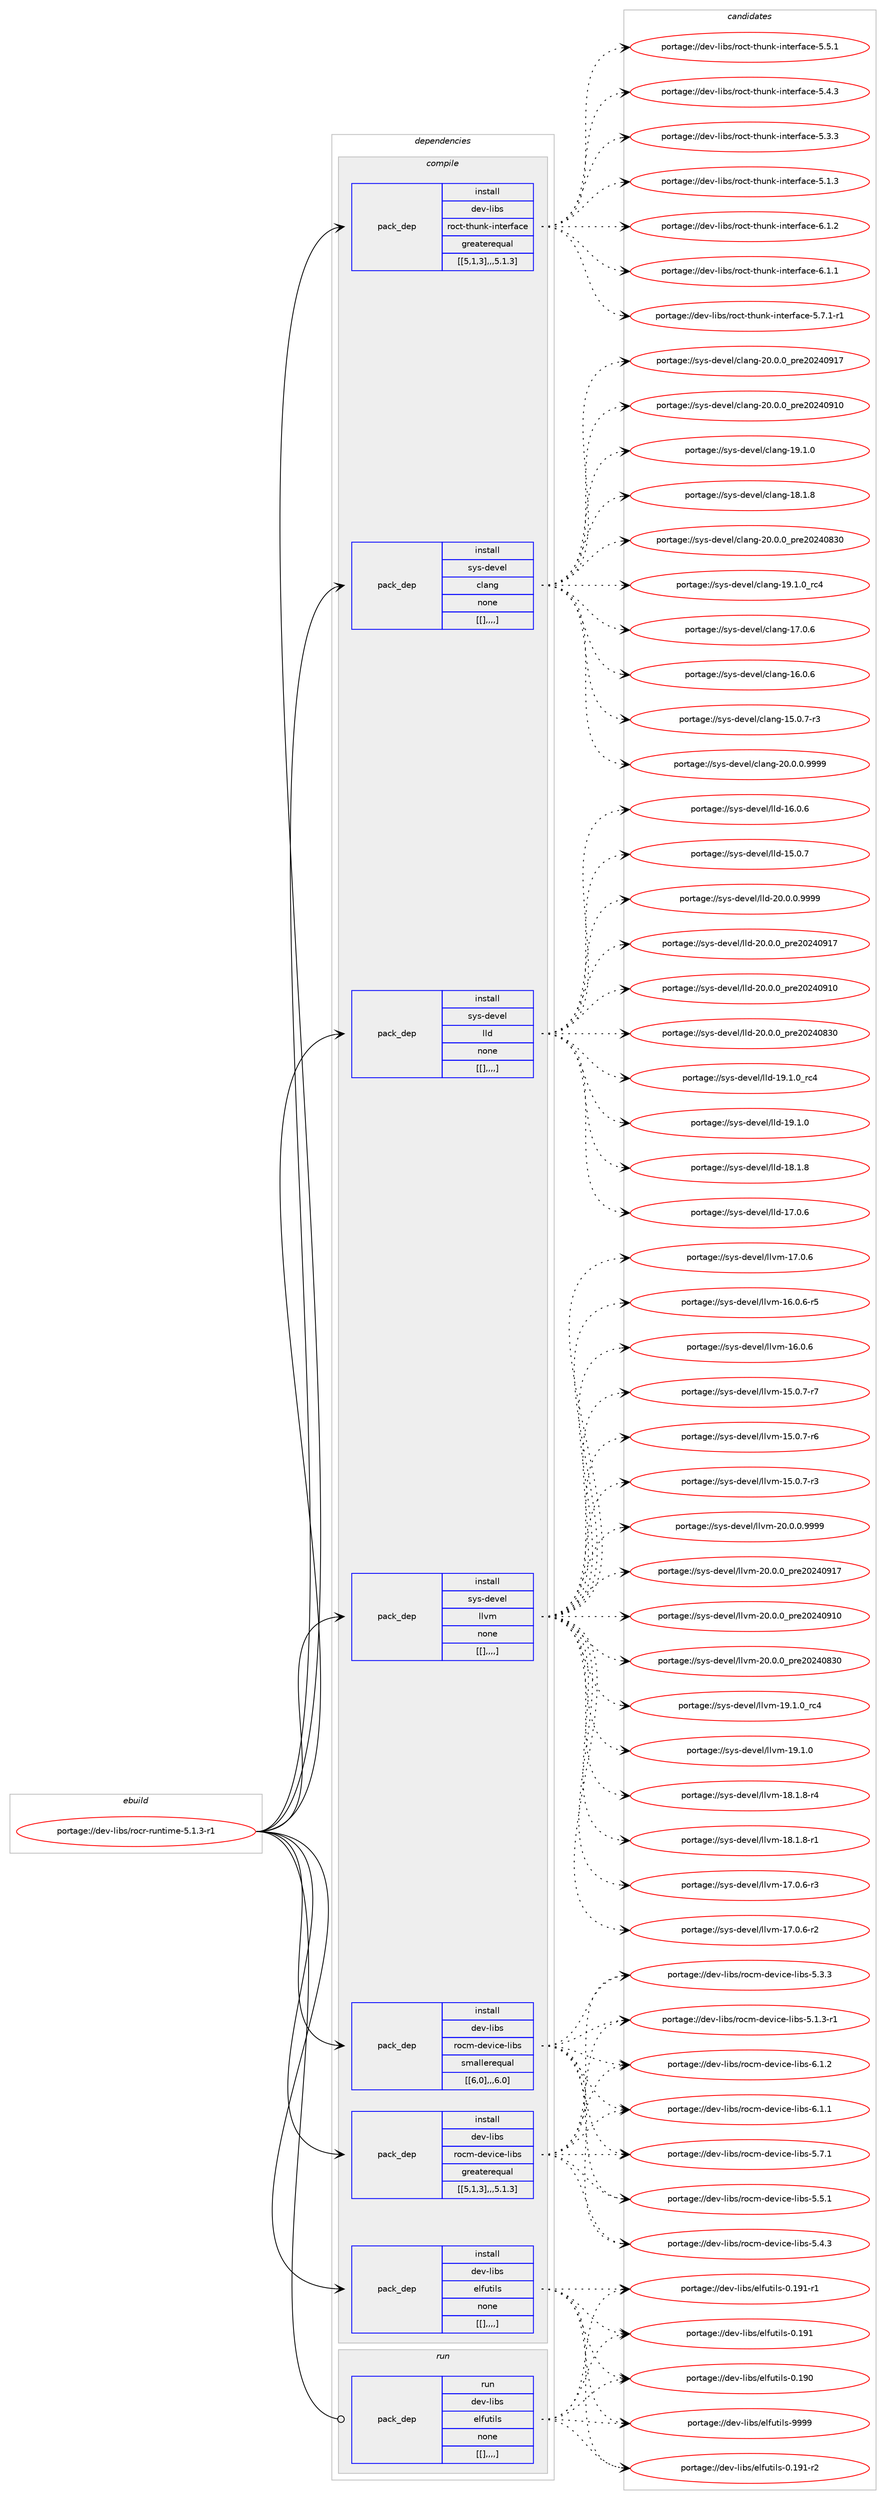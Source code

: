 digraph prolog {

# *************
# Graph options
# *************

newrank=true;
concentrate=true;
compound=true;
graph [rankdir=LR,fontname=Helvetica,fontsize=10,ranksep=1.5];#, ranksep=2.5, nodesep=0.2];
edge  [arrowhead=vee];
node  [fontname=Helvetica,fontsize=10];

# **********
# The ebuild
# **********

subgraph cluster_leftcol {
color=gray;
label=<<i>ebuild</i>>;
id [label="portage://dev-libs/rocr-runtime-5.1.3-r1", color=red, width=4, href="../dev-libs/rocr-runtime-5.1.3-r1.svg"];
}

# ****************
# The dependencies
# ****************

subgraph cluster_midcol {
color=gray;
label=<<i>dependencies</i>>;
subgraph cluster_compile {
fillcolor="#eeeeee";
style=filled;
label=<<i>compile</i>>;
subgraph pack85204 {
dependency115405 [label=<<TABLE BORDER="0" CELLBORDER="1" CELLSPACING="0" CELLPADDING="4" WIDTH="220"><TR><TD ROWSPAN="6" CELLPADDING="30">pack_dep</TD></TR><TR><TD WIDTH="110">install</TD></TR><TR><TD>dev-libs</TD></TR><TR><TD>elfutils</TD></TR><TR><TD>none</TD></TR><TR><TD>[[],,,,]</TD></TR></TABLE>>, shape=none, color=blue];
}
id:e -> dependency115405:w [weight=20,style="solid",arrowhead="vee"];
subgraph pack85205 {
dependency115406 [label=<<TABLE BORDER="0" CELLBORDER="1" CELLSPACING="0" CELLPADDING="4" WIDTH="220"><TR><TD ROWSPAN="6" CELLPADDING="30">pack_dep</TD></TR><TR><TD WIDTH="110">install</TD></TR><TR><TD>dev-libs</TD></TR><TR><TD>rocm-device-libs</TD></TR><TR><TD>greaterequal</TD></TR><TR><TD>[[5,1,3],,,5.1.3]</TD></TR></TABLE>>, shape=none, color=blue];
}
id:e -> dependency115406:w [weight=20,style="solid",arrowhead="vee"];
subgraph pack85206 {
dependency115407 [label=<<TABLE BORDER="0" CELLBORDER="1" CELLSPACING="0" CELLPADDING="4" WIDTH="220"><TR><TD ROWSPAN="6" CELLPADDING="30">pack_dep</TD></TR><TR><TD WIDTH="110">install</TD></TR><TR><TD>dev-libs</TD></TR><TR><TD>rocm-device-libs</TD></TR><TR><TD>smallerequal</TD></TR><TR><TD>[[6,0],,,6.0]</TD></TR></TABLE>>, shape=none, color=blue];
}
id:e -> dependency115407:w [weight=20,style="solid",arrowhead="vee"];
subgraph pack85207 {
dependency115408 [label=<<TABLE BORDER="0" CELLBORDER="1" CELLSPACING="0" CELLPADDING="4" WIDTH="220"><TR><TD ROWSPAN="6" CELLPADDING="30">pack_dep</TD></TR><TR><TD WIDTH="110">install</TD></TR><TR><TD>dev-libs</TD></TR><TR><TD>roct-thunk-interface</TD></TR><TR><TD>greaterequal</TD></TR><TR><TD>[[5,1,3],,,5.1.3]</TD></TR></TABLE>>, shape=none, color=blue];
}
id:e -> dependency115408:w [weight=20,style="solid",arrowhead="vee"];
subgraph pack85208 {
dependency115409 [label=<<TABLE BORDER="0" CELLBORDER="1" CELLSPACING="0" CELLPADDING="4" WIDTH="220"><TR><TD ROWSPAN="6" CELLPADDING="30">pack_dep</TD></TR><TR><TD WIDTH="110">install</TD></TR><TR><TD>sys-devel</TD></TR><TR><TD>clang</TD></TR><TR><TD>none</TD></TR><TR><TD>[[],,,,]</TD></TR></TABLE>>, shape=none, color=blue];
}
id:e -> dependency115409:w [weight=20,style="solid",arrowhead="vee"];
subgraph pack85209 {
dependency115410 [label=<<TABLE BORDER="0" CELLBORDER="1" CELLSPACING="0" CELLPADDING="4" WIDTH="220"><TR><TD ROWSPAN="6" CELLPADDING="30">pack_dep</TD></TR><TR><TD WIDTH="110">install</TD></TR><TR><TD>sys-devel</TD></TR><TR><TD>lld</TD></TR><TR><TD>none</TD></TR><TR><TD>[[],,,,]</TD></TR></TABLE>>, shape=none, color=blue];
}
id:e -> dependency115410:w [weight=20,style="solid",arrowhead="vee"];
subgraph pack85210 {
dependency115411 [label=<<TABLE BORDER="0" CELLBORDER="1" CELLSPACING="0" CELLPADDING="4" WIDTH="220"><TR><TD ROWSPAN="6" CELLPADDING="30">pack_dep</TD></TR><TR><TD WIDTH="110">install</TD></TR><TR><TD>sys-devel</TD></TR><TR><TD>llvm</TD></TR><TR><TD>none</TD></TR><TR><TD>[[],,,,]</TD></TR></TABLE>>, shape=none, color=blue];
}
id:e -> dependency115411:w [weight=20,style="solid",arrowhead="vee"];
}
subgraph cluster_compileandrun {
fillcolor="#eeeeee";
style=filled;
label=<<i>compile and run</i>>;
}
subgraph cluster_run {
fillcolor="#eeeeee";
style=filled;
label=<<i>run</i>>;
subgraph pack85211 {
dependency115412 [label=<<TABLE BORDER="0" CELLBORDER="1" CELLSPACING="0" CELLPADDING="4" WIDTH="220"><TR><TD ROWSPAN="6" CELLPADDING="30">pack_dep</TD></TR><TR><TD WIDTH="110">run</TD></TR><TR><TD>dev-libs</TD></TR><TR><TD>elfutils</TD></TR><TR><TD>none</TD></TR><TR><TD>[[],,,,]</TD></TR></TABLE>>, shape=none, color=blue];
}
id:e -> dependency115412:w [weight=20,style="solid",arrowhead="odot"];
}
}

# **************
# The candidates
# **************

subgraph cluster_choices {
rank=same;
color=gray;
label=<<i>candidates</i>>;

subgraph choice85204 {
color=black;
nodesep=1;
choice1001011184510810598115471011081021171161051081154557575757 [label="portage://dev-libs/elfutils-9999", color=red, width=4,href="../dev-libs/elfutils-9999.svg"];
choice1001011184510810598115471011081021171161051081154548464957494511450 [label="portage://dev-libs/elfutils-0.191-r2", color=red, width=4,href="../dev-libs/elfutils-0.191-r2.svg"];
choice1001011184510810598115471011081021171161051081154548464957494511449 [label="portage://dev-libs/elfutils-0.191-r1", color=red, width=4,href="../dev-libs/elfutils-0.191-r1.svg"];
choice100101118451081059811547101108102117116105108115454846495749 [label="portage://dev-libs/elfutils-0.191", color=red, width=4,href="../dev-libs/elfutils-0.191.svg"];
choice100101118451081059811547101108102117116105108115454846495748 [label="portage://dev-libs/elfutils-0.190", color=red, width=4,href="../dev-libs/elfutils-0.190.svg"];
dependency115405:e -> choice1001011184510810598115471011081021171161051081154557575757:w [style=dotted,weight="100"];
dependency115405:e -> choice1001011184510810598115471011081021171161051081154548464957494511450:w [style=dotted,weight="100"];
dependency115405:e -> choice1001011184510810598115471011081021171161051081154548464957494511449:w [style=dotted,weight="100"];
dependency115405:e -> choice100101118451081059811547101108102117116105108115454846495749:w [style=dotted,weight="100"];
dependency115405:e -> choice100101118451081059811547101108102117116105108115454846495748:w [style=dotted,weight="100"];
}
subgraph choice85205 {
color=black;
nodesep=1;
choice1001011184510810598115471141119910945100101118105991014510810598115455446494650 [label="portage://dev-libs/rocm-device-libs-6.1.2", color=red, width=4,href="../dev-libs/rocm-device-libs-6.1.2.svg"];
choice1001011184510810598115471141119910945100101118105991014510810598115455446494649 [label="portage://dev-libs/rocm-device-libs-6.1.1", color=red, width=4,href="../dev-libs/rocm-device-libs-6.1.1.svg"];
choice1001011184510810598115471141119910945100101118105991014510810598115455346554649 [label="portage://dev-libs/rocm-device-libs-5.7.1", color=red, width=4,href="../dev-libs/rocm-device-libs-5.7.1.svg"];
choice1001011184510810598115471141119910945100101118105991014510810598115455346534649 [label="portage://dev-libs/rocm-device-libs-5.5.1", color=red, width=4,href="../dev-libs/rocm-device-libs-5.5.1.svg"];
choice1001011184510810598115471141119910945100101118105991014510810598115455346524651 [label="portage://dev-libs/rocm-device-libs-5.4.3", color=red, width=4,href="../dev-libs/rocm-device-libs-5.4.3.svg"];
choice1001011184510810598115471141119910945100101118105991014510810598115455346514651 [label="portage://dev-libs/rocm-device-libs-5.3.3", color=red, width=4,href="../dev-libs/rocm-device-libs-5.3.3.svg"];
choice10010111845108105981154711411199109451001011181059910145108105981154553464946514511449 [label="portage://dev-libs/rocm-device-libs-5.1.3-r1", color=red, width=4,href="../dev-libs/rocm-device-libs-5.1.3-r1.svg"];
dependency115406:e -> choice1001011184510810598115471141119910945100101118105991014510810598115455446494650:w [style=dotted,weight="100"];
dependency115406:e -> choice1001011184510810598115471141119910945100101118105991014510810598115455446494649:w [style=dotted,weight="100"];
dependency115406:e -> choice1001011184510810598115471141119910945100101118105991014510810598115455346554649:w [style=dotted,weight="100"];
dependency115406:e -> choice1001011184510810598115471141119910945100101118105991014510810598115455346534649:w [style=dotted,weight="100"];
dependency115406:e -> choice1001011184510810598115471141119910945100101118105991014510810598115455346524651:w [style=dotted,weight="100"];
dependency115406:e -> choice1001011184510810598115471141119910945100101118105991014510810598115455346514651:w [style=dotted,weight="100"];
dependency115406:e -> choice10010111845108105981154711411199109451001011181059910145108105981154553464946514511449:w [style=dotted,weight="100"];
}
subgraph choice85206 {
color=black;
nodesep=1;
choice1001011184510810598115471141119910945100101118105991014510810598115455446494650 [label="portage://dev-libs/rocm-device-libs-6.1.2", color=red, width=4,href="../dev-libs/rocm-device-libs-6.1.2.svg"];
choice1001011184510810598115471141119910945100101118105991014510810598115455446494649 [label="portage://dev-libs/rocm-device-libs-6.1.1", color=red, width=4,href="../dev-libs/rocm-device-libs-6.1.1.svg"];
choice1001011184510810598115471141119910945100101118105991014510810598115455346554649 [label="portage://dev-libs/rocm-device-libs-5.7.1", color=red, width=4,href="../dev-libs/rocm-device-libs-5.7.1.svg"];
choice1001011184510810598115471141119910945100101118105991014510810598115455346534649 [label="portage://dev-libs/rocm-device-libs-5.5.1", color=red, width=4,href="../dev-libs/rocm-device-libs-5.5.1.svg"];
choice1001011184510810598115471141119910945100101118105991014510810598115455346524651 [label="portage://dev-libs/rocm-device-libs-5.4.3", color=red, width=4,href="../dev-libs/rocm-device-libs-5.4.3.svg"];
choice1001011184510810598115471141119910945100101118105991014510810598115455346514651 [label="portage://dev-libs/rocm-device-libs-5.3.3", color=red, width=4,href="../dev-libs/rocm-device-libs-5.3.3.svg"];
choice10010111845108105981154711411199109451001011181059910145108105981154553464946514511449 [label="portage://dev-libs/rocm-device-libs-5.1.3-r1", color=red, width=4,href="../dev-libs/rocm-device-libs-5.1.3-r1.svg"];
dependency115407:e -> choice1001011184510810598115471141119910945100101118105991014510810598115455446494650:w [style=dotted,weight="100"];
dependency115407:e -> choice1001011184510810598115471141119910945100101118105991014510810598115455446494649:w [style=dotted,weight="100"];
dependency115407:e -> choice1001011184510810598115471141119910945100101118105991014510810598115455346554649:w [style=dotted,weight="100"];
dependency115407:e -> choice1001011184510810598115471141119910945100101118105991014510810598115455346534649:w [style=dotted,weight="100"];
dependency115407:e -> choice1001011184510810598115471141119910945100101118105991014510810598115455346524651:w [style=dotted,weight="100"];
dependency115407:e -> choice1001011184510810598115471141119910945100101118105991014510810598115455346514651:w [style=dotted,weight="100"];
dependency115407:e -> choice10010111845108105981154711411199109451001011181059910145108105981154553464946514511449:w [style=dotted,weight="100"];
}
subgraph choice85207 {
color=black;
nodesep=1;
choice1001011184510810598115471141119911645116104117110107451051101161011141029799101455446494650 [label="portage://dev-libs/roct-thunk-interface-6.1.2", color=red, width=4,href="../dev-libs/roct-thunk-interface-6.1.2.svg"];
choice1001011184510810598115471141119911645116104117110107451051101161011141029799101455446494649 [label="portage://dev-libs/roct-thunk-interface-6.1.1", color=red, width=4,href="../dev-libs/roct-thunk-interface-6.1.1.svg"];
choice10010111845108105981154711411199116451161041171101074510511011610111410297991014553465546494511449 [label="portage://dev-libs/roct-thunk-interface-5.7.1-r1", color=red, width=4,href="../dev-libs/roct-thunk-interface-5.7.1-r1.svg"];
choice1001011184510810598115471141119911645116104117110107451051101161011141029799101455346534649 [label="portage://dev-libs/roct-thunk-interface-5.5.1", color=red, width=4,href="../dev-libs/roct-thunk-interface-5.5.1.svg"];
choice1001011184510810598115471141119911645116104117110107451051101161011141029799101455346524651 [label="portage://dev-libs/roct-thunk-interface-5.4.3", color=red, width=4,href="../dev-libs/roct-thunk-interface-5.4.3.svg"];
choice1001011184510810598115471141119911645116104117110107451051101161011141029799101455346514651 [label="portage://dev-libs/roct-thunk-interface-5.3.3", color=red, width=4,href="../dev-libs/roct-thunk-interface-5.3.3.svg"];
choice1001011184510810598115471141119911645116104117110107451051101161011141029799101455346494651 [label="portage://dev-libs/roct-thunk-interface-5.1.3", color=red, width=4,href="../dev-libs/roct-thunk-interface-5.1.3.svg"];
dependency115408:e -> choice1001011184510810598115471141119911645116104117110107451051101161011141029799101455446494650:w [style=dotted,weight="100"];
dependency115408:e -> choice1001011184510810598115471141119911645116104117110107451051101161011141029799101455446494649:w [style=dotted,weight="100"];
dependency115408:e -> choice10010111845108105981154711411199116451161041171101074510511011610111410297991014553465546494511449:w [style=dotted,weight="100"];
dependency115408:e -> choice1001011184510810598115471141119911645116104117110107451051101161011141029799101455346534649:w [style=dotted,weight="100"];
dependency115408:e -> choice1001011184510810598115471141119911645116104117110107451051101161011141029799101455346524651:w [style=dotted,weight="100"];
dependency115408:e -> choice1001011184510810598115471141119911645116104117110107451051101161011141029799101455346514651:w [style=dotted,weight="100"];
dependency115408:e -> choice1001011184510810598115471141119911645116104117110107451051101161011141029799101455346494651:w [style=dotted,weight="100"];
}
subgraph choice85208 {
color=black;
nodesep=1;
choice11512111545100101118101108479910897110103455048464846484657575757 [label="portage://sys-devel/clang-20.0.0.9999", color=red, width=4,href="../sys-devel/clang-20.0.0.9999.svg"];
choice1151211154510010111810110847991089711010345504846484648951121141015048505248574955 [label="portage://sys-devel/clang-20.0.0_pre20240917", color=red, width=4,href="../sys-devel/clang-20.0.0_pre20240917.svg"];
choice1151211154510010111810110847991089711010345504846484648951121141015048505248574948 [label="portage://sys-devel/clang-20.0.0_pre20240910", color=red, width=4,href="../sys-devel/clang-20.0.0_pre20240910.svg"];
choice1151211154510010111810110847991089711010345504846484648951121141015048505248565148 [label="portage://sys-devel/clang-20.0.0_pre20240830", color=red, width=4,href="../sys-devel/clang-20.0.0_pre20240830.svg"];
choice1151211154510010111810110847991089711010345495746494648951149952 [label="portage://sys-devel/clang-19.1.0_rc4", color=red, width=4,href="../sys-devel/clang-19.1.0_rc4.svg"];
choice1151211154510010111810110847991089711010345495746494648 [label="portage://sys-devel/clang-19.1.0", color=red, width=4,href="../sys-devel/clang-19.1.0.svg"];
choice1151211154510010111810110847991089711010345495646494656 [label="portage://sys-devel/clang-18.1.8", color=red, width=4,href="../sys-devel/clang-18.1.8.svg"];
choice1151211154510010111810110847991089711010345495546484654 [label="portage://sys-devel/clang-17.0.6", color=red, width=4,href="../sys-devel/clang-17.0.6.svg"];
choice1151211154510010111810110847991089711010345495446484654 [label="portage://sys-devel/clang-16.0.6", color=red, width=4,href="../sys-devel/clang-16.0.6.svg"];
choice11512111545100101118101108479910897110103454953464846554511451 [label="portage://sys-devel/clang-15.0.7-r3", color=red, width=4,href="../sys-devel/clang-15.0.7-r3.svg"];
dependency115409:e -> choice11512111545100101118101108479910897110103455048464846484657575757:w [style=dotted,weight="100"];
dependency115409:e -> choice1151211154510010111810110847991089711010345504846484648951121141015048505248574955:w [style=dotted,weight="100"];
dependency115409:e -> choice1151211154510010111810110847991089711010345504846484648951121141015048505248574948:w [style=dotted,weight="100"];
dependency115409:e -> choice1151211154510010111810110847991089711010345504846484648951121141015048505248565148:w [style=dotted,weight="100"];
dependency115409:e -> choice1151211154510010111810110847991089711010345495746494648951149952:w [style=dotted,weight="100"];
dependency115409:e -> choice1151211154510010111810110847991089711010345495746494648:w [style=dotted,weight="100"];
dependency115409:e -> choice1151211154510010111810110847991089711010345495646494656:w [style=dotted,weight="100"];
dependency115409:e -> choice1151211154510010111810110847991089711010345495546484654:w [style=dotted,weight="100"];
dependency115409:e -> choice1151211154510010111810110847991089711010345495446484654:w [style=dotted,weight="100"];
dependency115409:e -> choice11512111545100101118101108479910897110103454953464846554511451:w [style=dotted,weight="100"];
}
subgraph choice85209 {
color=black;
nodesep=1;
choice1151211154510010111810110847108108100455048464846484657575757 [label="portage://sys-devel/lld-20.0.0.9999", color=red, width=4,href="../sys-devel/lld-20.0.0.9999.svg"];
choice115121115451001011181011084710810810045504846484648951121141015048505248574955 [label="portage://sys-devel/lld-20.0.0_pre20240917", color=red, width=4,href="../sys-devel/lld-20.0.0_pre20240917.svg"];
choice115121115451001011181011084710810810045504846484648951121141015048505248574948 [label="portage://sys-devel/lld-20.0.0_pre20240910", color=red, width=4,href="../sys-devel/lld-20.0.0_pre20240910.svg"];
choice115121115451001011181011084710810810045504846484648951121141015048505248565148 [label="portage://sys-devel/lld-20.0.0_pre20240830", color=red, width=4,href="../sys-devel/lld-20.0.0_pre20240830.svg"];
choice115121115451001011181011084710810810045495746494648951149952 [label="portage://sys-devel/lld-19.1.0_rc4", color=red, width=4,href="../sys-devel/lld-19.1.0_rc4.svg"];
choice115121115451001011181011084710810810045495746494648 [label="portage://sys-devel/lld-19.1.0", color=red, width=4,href="../sys-devel/lld-19.1.0.svg"];
choice115121115451001011181011084710810810045495646494656 [label="portage://sys-devel/lld-18.1.8", color=red, width=4,href="../sys-devel/lld-18.1.8.svg"];
choice115121115451001011181011084710810810045495546484654 [label="portage://sys-devel/lld-17.0.6", color=red, width=4,href="../sys-devel/lld-17.0.6.svg"];
choice115121115451001011181011084710810810045495446484654 [label="portage://sys-devel/lld-16.0.6", color=red, width=4,href="../sys-devel/lld-16.0.6.svg"];
choice115121115451001011181011084710810810045495346484655 [label="portage://sys-devel/lld-15.0.7", color=red, width=4,href="../sys-devel/lld-15.0.7.svg"];
dependency115410:e -> choice1151211154510010111810110847108108100455048464846484657575757:w [style=dotted,weight="100"];
dependency115410:e -> choice115121115451001011181011084710810810045504846484648951121141015048505248574955:w [style=dotted,weight="100"];
dependency115410:e -> choice115121115451001011181011084710810810045504846484648951121141015048505248574948:w [style=dotted,weight="100"];
dependency115410:e -> choice115121115451001011181011084710810810045504846484648951121141015048505248565148:w [style=dotted,weight="100"];
dependency115410:e -> choice115121115451001011181011084710810810045495746494648951149952:w [style=dotted,weight="100"];
dependency115410:e -> choice115121115451001011181011084710810810045495746494648:w [style=dotted,weight="100"];
dependency115410:e -> choice115121115451001011181011084710810810045495646494656:w [style=dotted,weight="100"];
dependency115410:e -> choice115121115451001011181011084710810810045495546484654:w [style=dotted,weight="100"];
dependency115410:e -> choice115121115451001011181011084710810810045495446484654:w [style=dotted,weight="100"];
dependency115410:e -> choice115121115451001011181011084710810810045495346484655:w [style=dotted,weight="100"];
}
subgraph choice85210 {
color=black;
nodesep=1;
choice1151211154510010111810110847108108118109455048464846484657575757 [label="portage://sys-devel/llvm-20.0.0.9999", color=red, width=4,href="../sys-devel/llvm-20.0.0.9999.svg"];
choice115121115451001011181011084710810811810945504846484648951121141015048505248574955 [label="portage://sys-devel/llvm-20.0.0_pre20240917", color=red, width=4,href="../sys-devel/llvm-20.0.0_pre20240917.svg"];
choice115121115451001011181011084710810811810945504846484648951121141015048505248574948 [label="portage://sys-devel/llvm-20.0.0_pre20240910", color=red, width=4,href="../sys-devel/llvm-20.0.0_pre20240910.svg"];
choice115121115451001011181011084710810811810945504846484648951121141015048505248565148 [label="portage://sys-devel/llvm-20.0.0_pre20240830", color=red, width=4,href="../sys-devel/llvm-20.0.0_pre20240830.svg"];
choice115121115451001011181011084710810811810945495746494648951149952 [label="portage://sys-devel/llvm-19.1.0_rc4", color=red, width=4,href="../sys-devel/llvm-19.1.0_rc4.svg"];
choice115121115451001011181011084710810811810945495746494648 [label="portage://sys-devel/llvm-19.1.0", color=red, width=4,href="../sys-devel/llvm-19.1.0.svg"];
choice1151211154510010111810110847108108118109454956464946564511452 [label="portage://sys-devel/llvm-18.1.8-r4", color=red, width=4,href="../sys-devel/llvm-18.1.8-r4.svg"];
choice1151211154510010111810110847108108118109454956464946564511449 [label="portage://sys-devel/llvm-18.1.8-r1", color=red, width=4,href="../sys-devel/llvm-18.1.8-r1.svg"];
choice1151211154510010111810110847108108118109454955464846544511451 [label="portage://sys-devel/llvm-17.0.6-r3", color=red, width=4,href="../sys-devel/llvm-17.0.6-r3.svg"];
choice1151211154510010111810110847108108118109454955464846544511450 [label="portage://sys-devel/llvm-17.0.6-r2", color=red, width=4,href="../sys-devel/llvm-17.0.6-r2.svg"];
choice115121115451001011181011084710810811810945495546484654 [label="portage://sys-devel/llvm-17.0.6", color=red, width=4,href="../sys-devel/llvm-17.0.6.svg"];
choice1151211154510010111810110847108108118109454954464846544511453 [label="portage://sys-devel/llvm-16.0.6-r5", color=red, width=4,href="../sys-devel/llvm-16.0.6-r5.svg"];
choice115121115451001011181011084710810811810945495446484654 [label="portage://sys-devel/llvm-16.0.6", color=red, width=4,href="../sys-devel/llvm-16.0.6.svg"];
choice1151211154510010111810110847108108118109454953464846554511455 [label="portage://sys-devel/llvm-15.0.7-r7", color=red, width=4,href="../sys-devel/llvm-15.0.7-r7.svg"];
choice1151211154510010111810110847108108118109454953464846554511454 [label="portage://sys-devel/llvm-15.0.7-r6", color=red, width=4,href="../sys-devel/llvm-15.0.7-r6.svg"];
choice1151211154510010111810110847108108118109454953464846554511451 [label="portage://sys-devel/llvm-15.0.7-r3", color=red, width=4,href="../sys-devel/llvm-15.0.7-r3.svg"];
dependency115411:e -> choice1151211154510010111810110847108108118109455048464846484657575757:w [style=dotted,weight="100"];
dependency115411:e -> choice115121115451001011181011084710810811810945504846484648951121141015048505248574955:w [style=dotted,weight="100"];
dependency115411:e -> choice115121115451001011181011084710810811810945504846484648951121141015048505248574948:w [style=dotted,weight="100"];
dependency115411:e -> choice115121115451001011181011084710810811810945504846484648951121141015048505248565148:w [style=dotted,weight="100"];
dependency115411:e -> choice115121115451001011181011084710810811810945495746494648951149952:w [style=dotted,weight="100"];
dependency115411:e -> choice115121115451001011181011084710810811810945495746494648:w [style=dotted,weight="100"];
dependency115411:e -> choice1151211154510010111810110847108108118109454956464946564511452:w [style=dotted,weight="100"];
dependency115411:e -> choice1151211154510010111810110847108108118109454956464946564511449:w [style=dotted,weight="100"];
dependency115411:e -> choice1151211154510010111810110847108108118109454955464846544511451:w [style=dotted,weight="100"];
dependency115411:e -> choice1151211154510010111810110847108108118109454955464846544511450:w [style=dotted,weight="100"];
dependency115411:e -> choice115121115451001011181011084710810811810945495546484654:w [style=dotted,weight="100"];
dependency115411:e -> choice1151211154510010111810110847108108118109454954464846544511453:w [style=dotted,weight="100"];
dependency115411:e -> choice115121115451001011181011084710810811810945495446484654:w [style=dotted,weight="100"];
dependency115411:e -> choice1151211154510010111810110847108108118109454953464846554511455:w [style=dotted,weight="100"];
dependency115411:e -> choice1151211154510010111810110847108108118109454953464846554511454:w [style=dotted,weight="100"];
dependency115411:e -> choice1151211154510010111810110847108108118109454953464846554511451:w [style=dotted,weight="100"];
}
subgraph choice85211 {
color=black;
nodesep=1;
choice1001011184510810598115471011081021171161051081154557575757 [label="portage://dev-libs/elfutils-9999", color=red, width=4,href="../dev-libs/elfutils-9999.svg"];
choice1001011184510810598115471011081021171161051081154548464957494511450 [label="portage://dev-libs/elfutils-0.191-r2", color=red, width=4,href="../dev-libs/elfutils-0.191-r2.svg"];
choice1001011184510810598115471011081021171161051081154548464957494511449 [label="portage://dev-libs/elfutils-0.191-r1", color=red, width=4,href="../dev-libs/elfutils-0.191-r1.svg"];
choice100101118451081059811547101108102117116105108115454846495749 [label="portage://dev-libs/elfutils-0.191", color=red, width=4,href="../dev-libs/elfutils-0.191.svg"];
choice100101118451081059811547101108102117116105108115454846495748 [label="portage://dev-libs/elfutils-0.190", color=red, width=4,href="../dev-libs/elfutils-0.190.svg"];
dependency115412:e -> choice1001011184510810598115471011081021171161051081154557575757:w [style=dotted,weight="100"];
dependency115412:e -> choice1001011184510810598115471011081021171161051081154548464957494511450:w [style=dotted,weight="100"];
dependency115412:e -> choice1001011184510810598115471011081021171161051081154548464957494511449:w [style=dotted,weight="100"];
dependency115412:e -> choice100101118451081059811547101108102117116105108115454846495749:w [style=dotted,weight="100"];
dependency115412:e -> choice100101118451081059811547101108102117116105108115454846495748:w [style=dotted,weight="100"];
}
}

}
